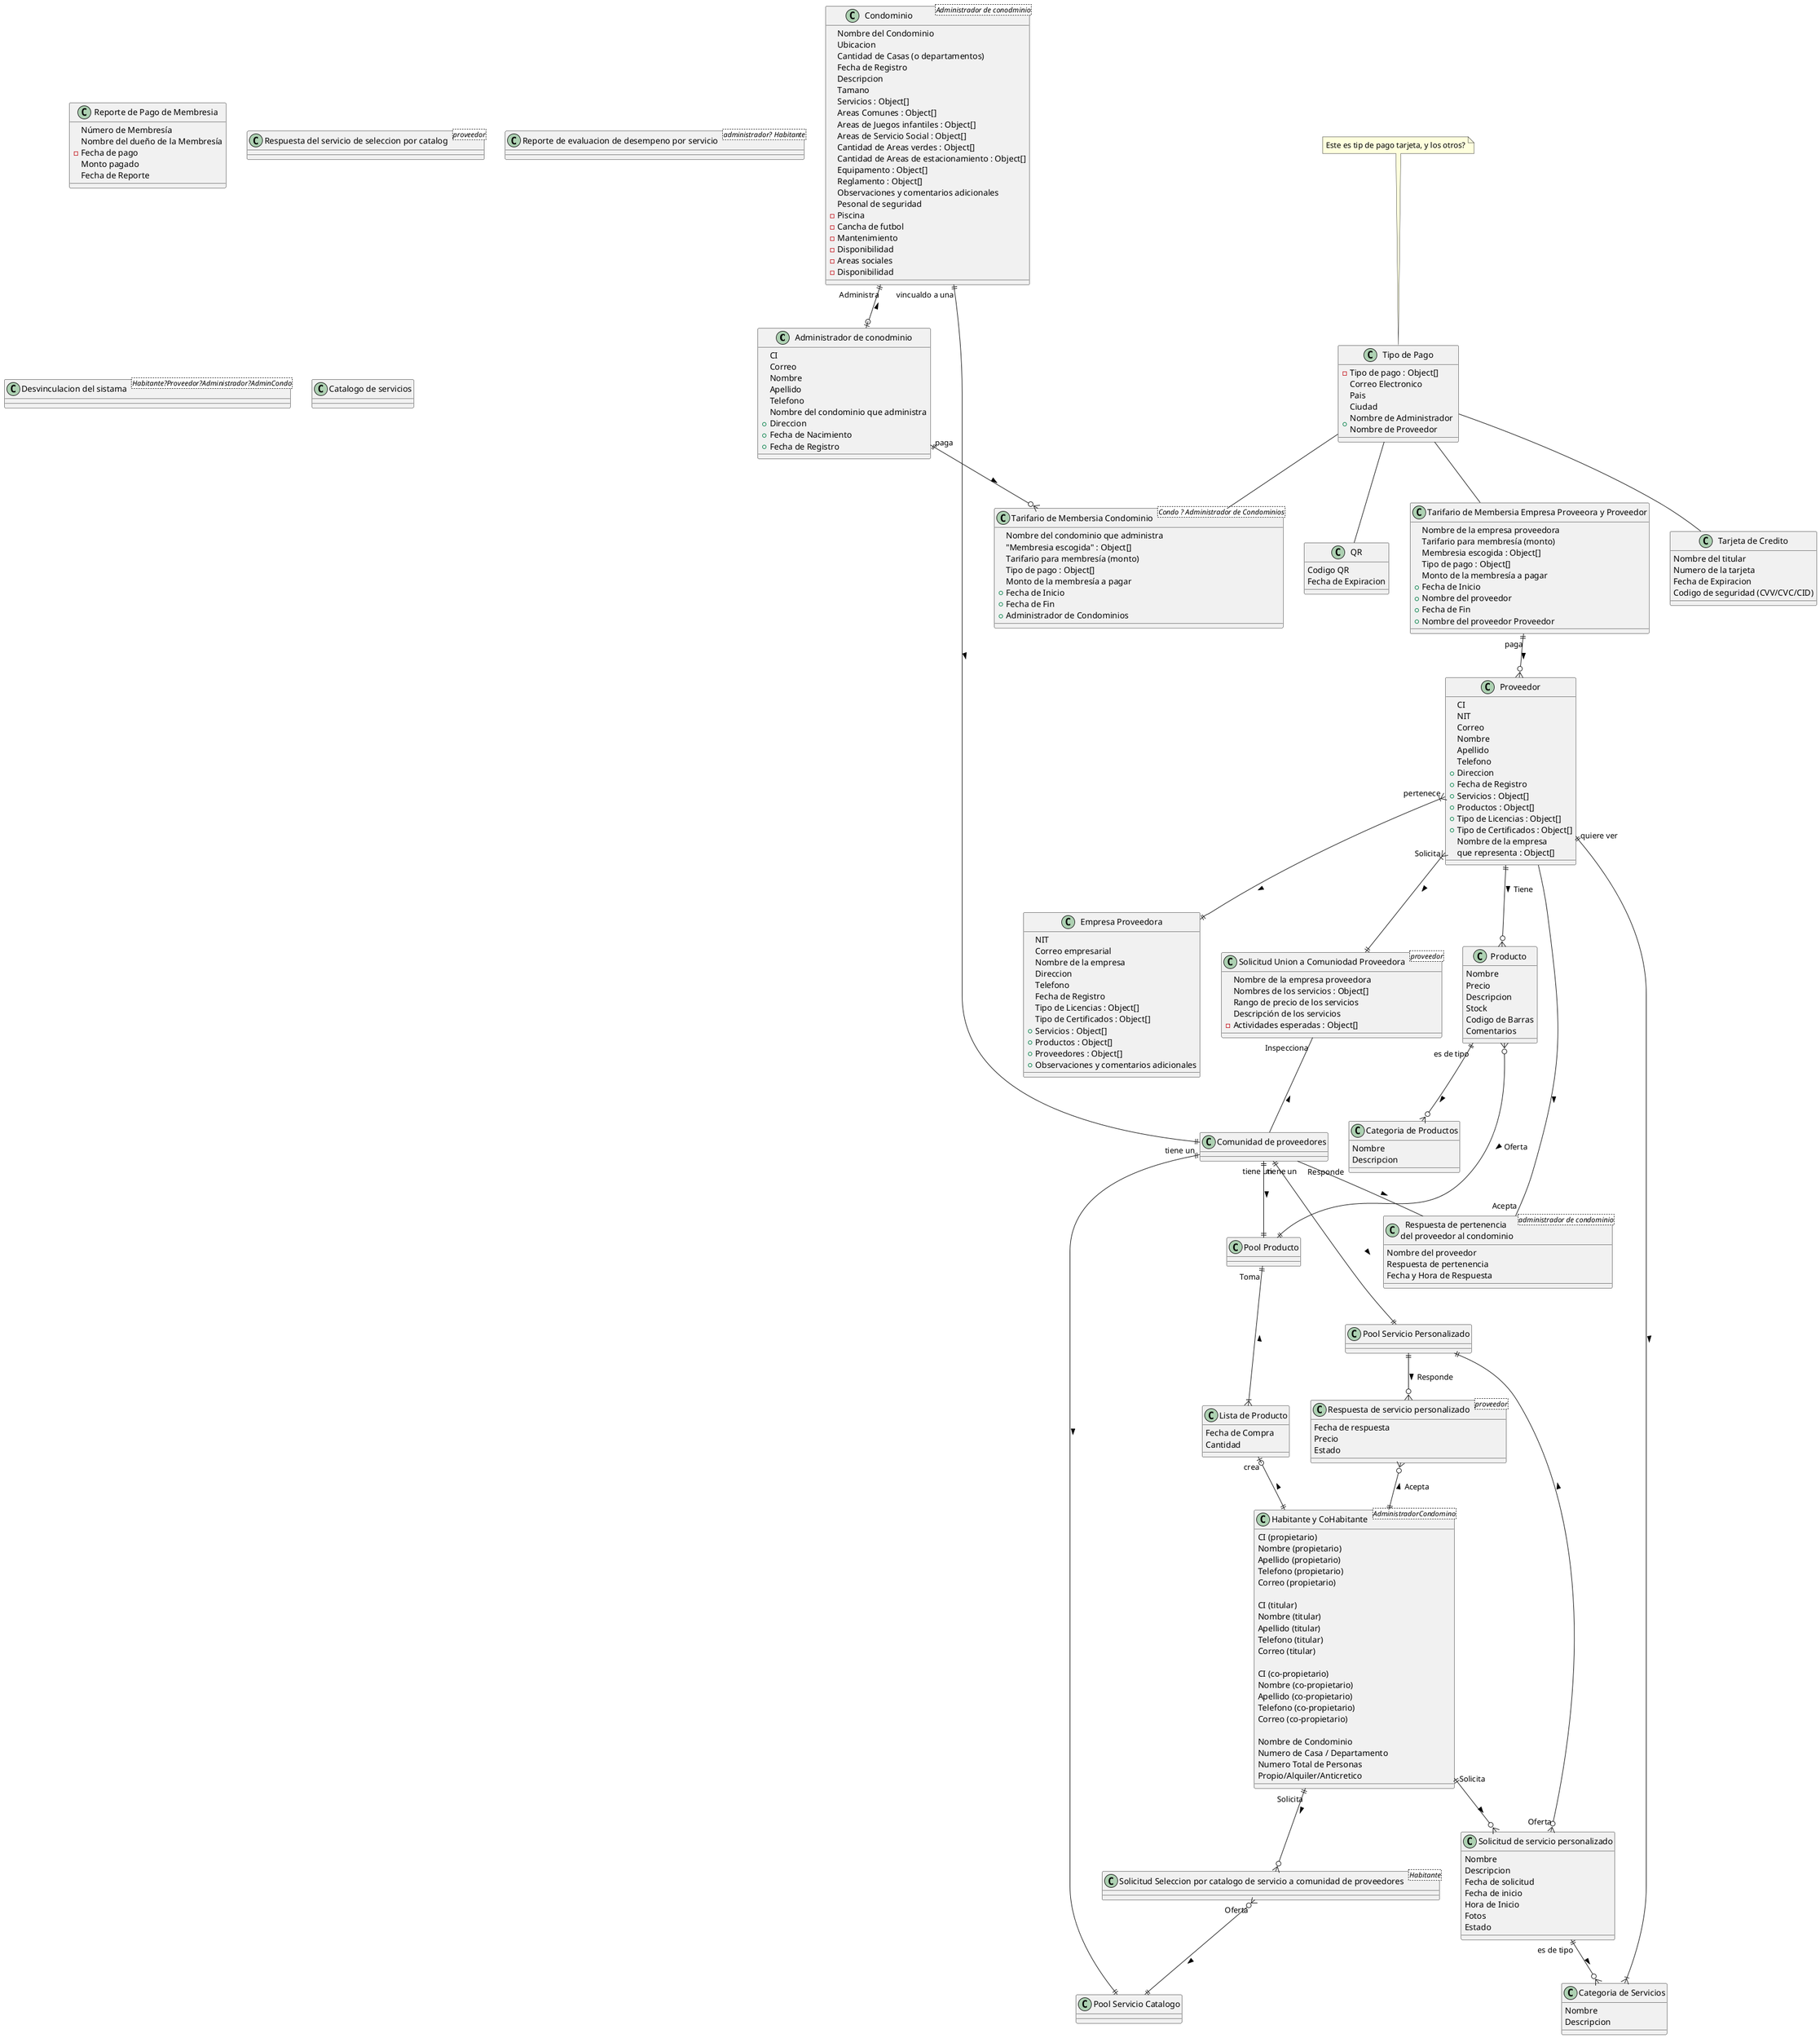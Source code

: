 @startuml
' 1
' class Administrador {
  ' {field} CI
  ' {field} Correo
  ' {field} Nombre
  ' {field} Apellido
  ' {field} Telefono
  ' {field} + Direccion
  ' {field} + Fecha de Nacimiento
  ' {field} + Fecha de Registro
  ' {field} -  Nombre del condominio que administra
' }

' note right of Administrador::"Nombre del condominio que administra"
'   Este campo no deberia de estar
' end note

' 9
class "Administrador de conodminio" {
  {field} CI
  {field} Correo
  {field} Nombre
  {field} Apellido
  {field} Telefono
  {field} Nombre del condominio que administra
  {field} + Direccion
  {field} + Fecha de Nacimiento
  {field} + Fecha de Registro
}

' 2
class Condominio<Administrador de conodminio> {
  {field} Nombre del Condominio
  {field} Ubicacion
  {field} Cantidad de Casas (o departamentos)
  {field} Fecha de Registro
  {field} Descripcion
  {field} Tamano
  {field} Servicios : Object[]
  {field} Areas Comunes : Object[]
  {field} Areas de Juegos infantiles : Object[]
  {field} Areas de Servicio Social : Object[]
  {field} Cantidad de Areas verdes : Object[]
  {field} Cantidad de Areas de estacionamiento : Object[]
  {field} Equipamento : Object[]
  {field} Reglamento : Object[]
  {field} Observaciones y comentarios adicionales
  {field} Pesonal de seguridad
  {field} - Piscina
  {field} - Cancha de futbol
  {field} - Mantenimiento
  {field} - Disponibilidad
  {field} - Areas sociales
  {field} - Disponibilidad
}

' 3
class Proveedor {
  {field} CI
  {field} NIT
  {field} Correo
  {field} Nombre
  {field} Apellido
  {field} Telefono
  {field} + Direccion
  {field} + Fecha de Registro
  {field} + Servicios : Object[]
  {field} + Productos : Object[]
  {field} + Tipo de Licencias : Object[]
  {field} + Tipo de Certificados : Object[]
  {field} Nombre de la empresa \nque representa : Object[]
}

' 4
class "Empresa Proveedora" {
  {field} NIT
  {field} Correo empresarial
  {field} Nombre de la empresa
  {field} Direccion
  {field} Telefono
  {field} Fecha de Registro
  {field} Tipo de Licencias : Object[]
  {field} Tipo de Certificados : Object[]
  {field} + Servicios : Object[]
  {field} + Productos : Object[]
  {field} + Proveedores : Object[]
  {field} + Observaciones y comentarios adicionales
}

' 10
class "Habitante y CoHabitante"<AdministradorCondomino> {
  {field} CI (propietario)
  {field} Nombre (propietario)
  {field} Apellido (propietario)
  {field} Telefono (propietario)
  {field} Correo (propietario)

  {field} CI (titular)
  {field} Nombre (titular)
  {field} Apellido (titular)
  {field} Telefono (titular)
  {field} Correo (titular)

  {field} CI (co-propietario)
  {field} Nombre (co-propietario)
  {field} Apellido (co-propietario)
  {field} Telefono (co-propietario)
  {field} Correo (co-propietario)

  {field} Nombre de Condominio
  {field} Numero de Casa / Departamento
  {field} Numero Total de Personas
  {field} Propio/Alquiler/Anticretico
}

' 5
class "Tarifario de Membersia Condominio"<Condo ? Administrador de Condominios> {
  {field} Nombre del condominio que administra
  {field} "Membresia escogida" : Object[]
  {field} Tarifario para membresía (monto)
  {field} Tipo de pago : Object[]
  {field} Monto de la membresía a pagar 
  {field} + Fecha de Inicio
  {field} + Fecha de Fin
  {field} + Administrador de Condominios
}

' note right of "Tarifario de Membersia Condominio" :: "Membresia escogida"
'   Mejor tipo de membresia
' end note

' note right of "Tarifario de Membersia Condominio"::"Nombre del condominio que administra"
'   Mejor Condominio
' end note

' note right of "Tarifario de Membersia Condominio"::"Tarifario para membresía (monto)"
'   Mejor Pago
' end note

' 6
class "Tarifario de Membersia Empresa Proveeora y Proveedor" {
  {field} Nombre de la empresa proveedora
  {field} Tarifario para membresía (monto)
  {field} Membresia escogida : Object[]
  {field} Tipo de pago : Object[]
  {field} Monto de la membresía a pagar 
  {field} + Fecha de Inicio
  {field} + Nombre del proveedor
  {field} + Fecha de Fin
  {field} + Nombre del proveedor Proveedor
}

' 7
class "Tipo de Pago" {
  {field} - Tipo de pago : Object[]
  {field} Correo Electronico
  {field} Pais
  {field} Ciudad
  {field} + Nombre de Administrador \nNombre de Proveedor
}

note top of "Tipo de Pago" : Este es tip de pago tarjeta, y los otros?

' 8
class "Reporte de Pago de Membresia" {
  {field} Número de Membresía
  {field} Nombre del dueño de la Membresía
  {field} - Fecha de pago
  {field} Monto pagado
  {field} Fecha de Reporte
}

' note top of  "Reporte de Pago de Membresia" : Deberia de haber esta clase en MD

' note right of  "Reporte de Pago de Membresia" ::"Fecha de pago"
'   Deberia estar esta informacion en Tarifario
' end note

' 11
class "Solicitud Union a Comuniodad Proveedora"<proveedor> {
  {field} Nombre de la empresa proveedora
  {field} Nombres de los servicios : Object[]
  {field} Rango de precio de los servicios
  {field} Descripción de los servicios
  {field} - Actividades esperadas : Object[]
}

' 12
class "Respuesta de pertenencia \ndel proveedor al condominio"<administrador de condominio> {
  {field} Nombre del proveedor
  {field} Respuesta de pertenencia
  {field} Fecha y Hora de Respuesta
}

' 13
class "Solicitud Seleccion por catalogo de servicio a comunidad de proveedores"<Habitante> {

}
' 14
class "Respuesta del servicio de seleccion por catalog"<proveedor> {

}

' 15
class "Solicitud de servicio personalizado" {
  {field} Nombre 
  {field} Descripcion
  {field} Fecha de solicitud
  {field} Fecha de inicio
  {field} Hora de Inicio
  {field} Fotos
  {field} Estado
}
' 16
class "Respuesta de servicio personalizado"<proveedor> {
  {field} Fecha de respuesta
  {field} Precio
  {field} Estado
}

' 18
class "Reporte de evaluacion de desempeno por servicio"<administrador? Habitante> {

}
' 19
class "Desvinculacion del sistama"<Habitante?Proveedor?Administrador?AdminCondo> {

}

' 20
class "Catalogo de servicios" {

}

' E21
class "Comunidad de proveedores" {

}

' E23
class Producto {
  {field} Nombre 
  {field} Precio
  {field} Descripcion 
  {field} Stock 
  {field} Codigo de Barras 
  {field} Comentarios 
}

' E24
class "Lista de Producto" {
  {field} Fecha de Compra
  {field} Cantidad
}

' E25
class "Tarjeta de Credito" {
  {field} Nombre del titular
  {field} Numero de la tarjeta
  {field} Fecha de Expiracion
  {field} Codigo de seguridad (CVV/CVC/CID)
}

' E26
class QR {
  {field} Codigo QR
  {field} Fecha de Expiracion
}

' E27
class "Categoria de Servicios" {
  {field} Nombre
  {field} Descripcion
}

' E28
class "Categoria de Productos" {
  {field} Nombre
  {field} Descripcion
}

' E29
class "Pool Servicio Personalizado" {

}

class "Pool Servicio Catalogo" {

}

class "Pool Producto" {

}

' RELACIONES

' FLUJO CONDOMINIO
Condominio ||--o| "Administrador de conodminio" : "Administra" <
Condominio ||--|| "Comunidad de proveedores" : "vincualdo a una" >


' COMUNIDAD DE PROVEEDRES Y POOLS
"Comunidad de proveedores" ||--|| "Pool Servicio Personalizado" : "tiene un" >
"Comunidad de proveedores" ||--|| "Pool Servicio Catalogo" : "tiene un" >
"Comunidad de proveedores" ||--|| "Pool Producto" : "tiene un" >

' FLUJO DE SERVICIO PERSONALIZADO
"Habitante y CoHabitante" ||--o{ "Solicitud de servicio personalizado" : "Solicita" >
"Solicitud de servicio personalizado" ||--o{ "Categoria de Servicios" : "es de tipo" >
"Solicitud de servicio personalizado" }o--|| "Pool Servicio Personalizado" : "Oferta" >
"Respuesta de servicio personalizado" }o--|| "Habitante y CoHabitante" : Acepta <
"Pool Servicio Personalizado" ||--o{ "Respuesta de servicio personalizado" : Responde >
Proveedor ||--|{ "Categoria de Servicios" : "quiere ver" >

' FLUJO DE SOLICITUD DE PRODUCTO
Proveedor ||--o{ Producto : Tiene >
Producto ||--o{ "Categoria de Productos" : "es de tipo" >
Producto }o--|| "Pool Producto" : Oferta >
"Pool Producto" ||---|{ "Lista de Producto" : "Toma" <
"Lista de Producto" |o--|| "Habitante y CoHabitante" : "crea" <

' FLUJO DE SOLICITUD DE SERVICIO POR CATALOGO
"Habitante y CoHabitante" ||--o{ "Solicitud Seleccion por catalogo de servicio a comunidad de proveedores" : "Solicita" >
"Solicitud Seleccion por catalogo de servicio a comunidad de proveedores" }o--|| "Pool Servicio Catalogo" : "Oferta" >

' FLUJO DE SOLICITUD DE PERTENENCIA (PROVEEDORES|CONMINIO)
Proveedor }|--|| "Empresa Proveedora" : "pertenece" > 
Proveedor }|--|| "Solicitud Union a Comuniodad Proveedora" : "Solicita" >
"Solicitud Union a Comuniodad Proveedora" -- "Comunidad de proveedores" : "Inspecciona" <
"Comunidad de proveedores" -- "Respuesta de pertenencia \ndel proveedor al condominio" : "Responde" >
"Respuesta de pertenencia \ndel proveedor al condominio" -- "Proveedor" : "Acepta" <

' FLUJO DE TARIFA
"Administrador de conodminio" ||--o{ "Tarifario de Membersia Condominio" : "paga" >
"Tarifario de Membersia Empresa Proveeora y Proveedor" ||--o{ "Proveedor" : "paga" >
"Tipo de Pago" -- "Tarifario de Membersia Condominio"
"Tipo de Pago" -- "Tarifario de Membersia Empresa Proveeora y Proveedor"
"Tipo de Pago" -- "Tarjeta de Credito"
"Tipo de Pago" -- QR
' "Reporte de Pago de Membresia"


@enduml

